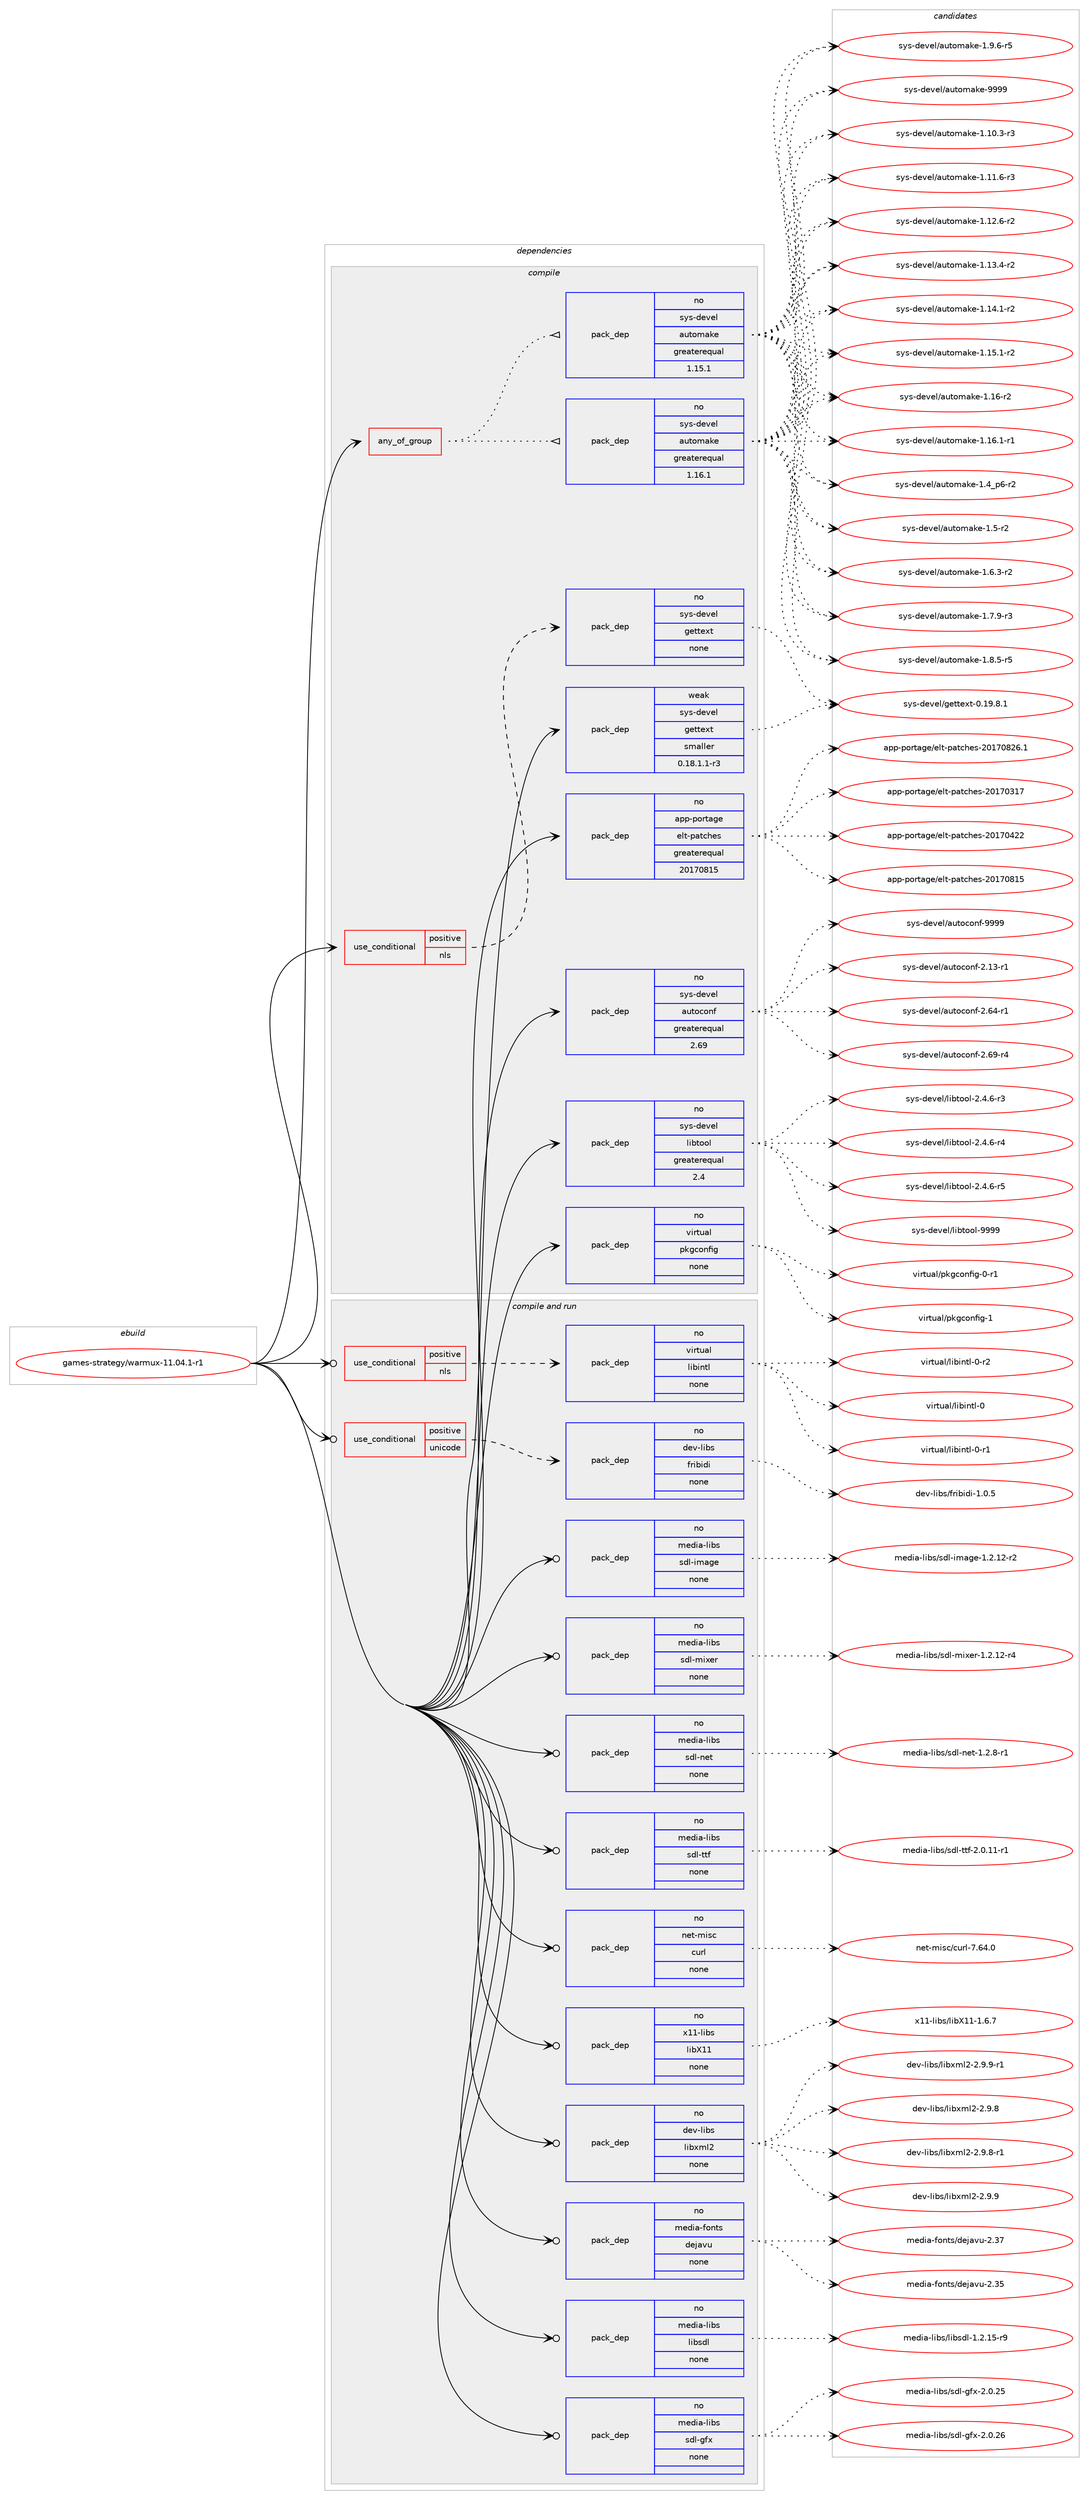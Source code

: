 digraph prolog {

# *************
# Graph options
# *************

newrank=true;
concentrate=true;
compound=true;
graph [rankdir=LR,fontname=Helvetica,fontsize=10,ranksep=1.5];#, ranksep=2.5, nodesep=0.2];
edge  [arrowhead=vee];
node  [fontname=Helvetica,fontsize=10];

# **********
# The ebuild
# **********

subgraph cluster_leftcol {
color=gray;
rank=same;
label=<<i>ebuild</i>>;
id [label="games-strategy/warmux-11.04.1-r1", color=red, width=4, href="../games-strategy/warmux-11.04.1-r1.svg"];
}

# ****************
# The dependencies
# ****************

subgraph cluster_midcol {
color=gray;
label=<<i>dependencies</i>>;
subgraph cluster_compile {
fillcolor="#eeeeee";
style=filled;
label=<<i>compile</i>>;
subgraph any23507 {
dependency1561812 [label=<<TABLE BORDER="0" CELLBORDER="1" CELLSPACING="0" CELLPADDING="4"><TR><TD CELLPADDING="10">any_of_group</TD></TR></TABLE>>, shape=none, color=red];subgraph pack1110450 {
dependency1561813 [label=<<TABLE BORDER="0" CELLBORDER="1" CELLSPACING="0" CELLPADDING="4" WIDTH="220"><TR><TD ROWSPAN="6" CELLPADDING="30">pack_dep</TD></TR><TR><TD WIDTH="110">no</TD></TR><TR><TD>sys-devel</TD></TR><TR><TD>automake</TD></TR><TR><TD>greaterequal</TD></TR><TR><TD>1.16.1</TD></TR></TABLE>>, shape=none, color=blue];
}
dependency1561812:e -> dependency1561813:w [weight=20,style="dotted",arrowhead="oinv"];
subgraph pack1110451 {
dependency1561814 [label=<<TABLE BORDER="0" CELLBORDER="1" CELLSPACING="0" CELLPADDING="4" WIDTH="220"><TR><TD ROWSPAN="6" CELLPADDING="30">pack_dep</TD></TR><TR><TD WIDTH="110">no</TD></TR><TR><TD>sys-devel</TD></TR><TR><TD>automake</TD></TR><TR><TD>greaterequal</TD></TR><TR><TD>1.15.1</TD></TR></TABLE>>, shape=none, color=blue];
}
dependency1561812:e -> dependency1561814:w [weight=20,style="dotted",arrowhead="oinv"];
}
id:e -> dependency1561812:w [weight=20,style="solid",arrowhead="vee"];
subgraph cond427260 {
dependency1561815 [label=<<TABLE BORDER="0" CELLBORDER="1" CELLSPACING="0" CELLPADDING="4"><TR><TD ROWSPAN="3" CELLPADDING="10">use_conditional</TD></TR><TR><TD>positive</TD></TR><TR><TD>nls</TD></TR></TABLE>>, shape=none, color=red];
subgraph pack1110452 {
dependency1561816 [label=<<TABLE BORDER="0" CELLBORDER="1" CELLSPACING="0" CELLPADDING="4" WIDTH="220"><TR><TD ROWSPAN="6" CELLPADDING="30">pack_dep</TD></TR><TR><TD WIDTH="110">no</TD></TR><TR><TD>sys-devel</TD></TR><TR><TD>gettext</TD></TR><TR><TD>none</TD></TR><TR><TD></TD></TR></TABLE>>, shape=none, color=blue];
}
dependency1561815:e -> dependency1561816:w [weight=20,style="dashed",arrowhead="vee"];
}
id:e -> dependency1561815:w [weight=20,style="solid",arrowhead="vee"];
subgraph pack1110453 {
dependency1561817 [label=<<TABLE BORDER="0" CELLBORDER="1" CELLSPACING="0" CELLPADDING="4" WIDTH="220"><TR><TD ROWSPAN="6" CELLPADDING="30">pack_dep</TD></TR><TR><TD WIDTH="110">no</TD></TR><TR><TD>app-portage</TD></TR><TR><TD>elt-patches</TD></TR><TR><TD>greaterequal</TD></TR><TR><TD>20170815</TD></TR></TABLE>>, shape=none, color=blue];
}
id:e -> dependency1561817:w [weight=20,style="solid",arrowhead="vee"];
subgraph pack1110454 {
dependency1561818 [label=<<TABLE BORDER="0" CELLBORDER="1" CELLSPACING="0" CELLPADDING="4" WIDTH="220"><TR><TD ROWSPAN="6" CELLPADDING="30">pack_dep</TD></TR><TR><TD WIDTH="110">no</TD></TR><TR><TD>sys-devel</TD></TR><TR><TD>autoconf</TD></TR><TR><TD>greaterequal</TD></TR><TR><TD>2.69</TD></TR></TABLE>>, shape=none, color=blue];
}
id:e -> dependency1561818:w [weight=20,style="solid",arrowhead="vee"];
subgraph pack1110455 {
dependency1561819 [label=<<TABLE BORDER="0" CELLBORDER="1" CELLSPACING="0" CELLPADDING="4" WIDTH="220"><TR><TD ROWSPAN="6" CELLPADDING="30">pack_dep</TD></TR><TR><TD WIDTH="110">no</TD></TR><TR><TD>sys-devel</TD></TR><TR><TD>libtool</TD></TR><TR><TD>greaterequal</TD></TR><TR><TD>2.4</TD></TR></TABLE>>, shape=none, color=blue];
}
id:e -> dependency1561819:w [weight=20,style="solid",arrowhead="vee"];
subgraph pack1110456 {
dependency1561820 [label=<<TABLE BORDER="0" CELLBORDER="1" CELLSPACING="0" CELLPADDING="4" WIDTH="220"><TR><TD ROWSPAN="6" CELLPADDING="30">pack_dep</TD></TR><TR><TD WIDTH="110">no</TD></TR><TR><TD>virtual</TD></TR><TR><TD>pkgconfig</TD></TR><TR><TD>none</TD></TR><TR><TD></TD></TR></TABLE>>, shape=none, color=blue];
}
id:e -> dependency1561820:w [weight=20,style="solid",arrowhead="vee"];
subgraph pack1110457 {
dependency1561821 [label=<<TABLE BORDER="0" CELLBORDER="1" CELLSPACING="0" CELLPADDING="4" WIDTH="220"><TR><TD ROWSPAN="6" CELLPADDING="30">pack_dep</TD></TR><TR><TD WIDTH="110">weak</TD></TR><TR><TD>sys-devel</TD></TR><TR><TD>gettext</TD></TR><TR><TD>smaller</TD></TR><TR><TD>0.18.1.1-r3</TD></TR></TABLE>>, shape=none, color=blue];
}
id:e -> dependency1561821:w [weight=20,style="solid",arrowhead="vee"];
}
subgraph cluster_compileandrun {
fillcolor="#eeeeee";
style=filled;
label=<<i>compile and run</i>>;
subgraph cond427261 {
dependency1561822 [label=<<TABLE BORDER="0" CELLBORDER="1" CELLSPACING="0" CELLPADDING="4"><TR><TD ROWSPAN="3" CELLPADDING="10">use_conditional</TD></TR><TR><TD>positive</TD></TR><TR><TD>nls</TD></TR></TABLE>>, shape=none, color=red];
subgraph pack1110458 {
dependency1561823 [label=<<TABLE BORDER="0" CELLBORDER="1" CELLSPACING="0" CELLPADDING="4" WIDTH="220"><TR><TD ROWSPAN="6" CELLPADDING="30">pack_dep</TD></TR><TR><TD WIDTH="110">no</TD></TR><TR><TD>virtual</TD></TR><TR><TD>libintl</TD></TR><TR><TD>none</TD></TR><TR><TD></TD></TR></TABLE>>, shape=none, color=blue];
}
dependency1561822:e -> dependency1561823:w [weight=20,style="dashed",arrowhead="vee"];
}
id:e -> dependency1561822:w [weight=20,style="solid",arrowhead="odotvee"];
subgraph cond427262 {
dependency1561824 [label=<<TABLE BORDER="0" CELLBORDER="1" CELLSPACING="0" CELLPADDING="4"><TR><TD ROWSPAN="3" CELLPADDING="10">use_conditional</TD></TR><TR><TD>positive</TD></TR><TR><TD>unicode</TD></TR></TABLE>>, shape=none, color=red];
subgraph pack1110459 {
dependency1561825 [label=<<TABLE BORDER="0" CELLBORDER="1" CELLSPACING="0" CELLPADDING="4" WIDTH="220"><TR><TD ROWSPAN="6" CELLPADDING="30">pack_dep</TD></TR><TR><TD WIDTH="110">no</TD></TR><TR><TD>dev-libs</TD></TR><TR><TD>fribidi</TD></TR><TR><TD>none</TD></TR><TR><TD></TD></TR></TABLE>>, shape=none, color=blue];
}
dependency1561824:e -> dependency1561825:w [weight=20,style="dashed",arrowhead="vee"];
}
id:e -> dependency1561824:w [weight=20,style="solid",arrowhead="odotvee"];
subgraph pack1110460 {
dependency1561826 [label=<<TABLE BORDER="0" CELLBORDER="1" CELLSPACING="0" CELLPADDING="4" WIDTH="220"><TR><TD ROWSPAN="6" CELLPADDING="30">pack_dep</TD></TR><TR><TD WIDTH="110">no</TD></TR><TR><TD>dev-libs</TD></TR><TR><TD>libxml2</TD></TR><TR><TD>none</TD></TR><TR><TD></TD></TR></TABLE>>, shape=none, color=blue];
}
id:e -> dependency1561826:w [weight=20,style="solid",arrowhead="odotvee"];
subgraph pack1110461 {
dependency1561827 [label=<<TABLE BORDER="0" CELLBORDER="1" CELLSPACING="0" CELLPADDING="4" WIDTH="220"><TR><TD ROWSPAN="6" CELLPADDING="30">pack_dep</TD></TR><TR><TD WIDTH="110">no</TD></TR><TR><TD>media-fonts</TD></TR><TR><TD>dejavu</TD></TR><TR><TD>none</TD></TR><TR><TD></TD></TR></TABLE>>, shape=none, color=blue];
}
id:e -> dependency1561827:w [weight=20,style="solid",arrowhead="odotvee"];
subgraph pack1110462 {
dependency1561828 [label=<<TABLE BORDER="0" CELLBORDER="1" CELLSPACING="0" CELLPADDING="4" WIDTH="220"><TR><TD ROWSPAN="6" CELLPADDING="30">pack_dep</TD></TR><TR><TD WIDTH="110">no</TD></TR><TR><TD>media-libs</TD></TR><TR><TD>libsdl</TD></TR><TR><TD>none</TD></TR><TR><TD></TD></TR></TABLE>>, shape=none, color=blue];
}
id:e -> dependency1561828:w [weight=20,style="solid",arrowhead="odotvee"];
subgraph pack1110463 {
dependency1561829 [label=<<TABLE BORDER="0" CELLBORDER="1" CELLSPACING="0" CELLPADDING="4" WIDTH="220"><TR><TD ROWSPAN="6" CELLPADDING="30">pack_dep</TD></TR><TR><TD WIDTH="110">no</TD></TR><TR><TD>media-libs</TD></TR><TR><TD>sdl-gfx</TD></TR><TR><TD>none</TD></TR><TR><TD></TD></TR></TABLE>>, shape=none, color=blue];
}
id:e -> dependency1561829:w [weight=20,style="solid",arrowhead="odotvee"];
subgraph pack1110464 {
dependency1561830 [label=<<TABLE BORDER="0" CELLBORDER="1" CELLSPACING="0" CELLPADDING="4" WIDTH="220"><TR><TD ROWSPAN="6" CELLPADDING="30">pack_dep</TD></TR><TR><TD WIDTH="110">no</TD></TR><TR><TD>media-libs</TD></TR><TR><TD>sdl-image</TD></TR><TR><TD>none</TD></TR><TR><TD></TD></TR></TABLE>>, shape=none, color=blue];
}
id:e -> dependency1561830:w [weight=20,style="solid",arrowhead="odotvee"];
subgraph pack1110465 {
dependency1561831 [label=<<TABLE BORDER="0" CELLBORDER="1" CELLSPACING="0" CELLPADDING="4" WIDTH="220"><TR><TD ROWSPAN="6" CELLPADDING="30">pack_dep</TD></TR><TR><TD WIDTH="110">no</TD></TR><TR><TD>media-libs</TD></TR><TR><TD>sdl-mixer</TD></TR><TR><TD>none</TD></TR><TR><TD></TD></TR></TABLE>>, shape=none, color=blue];
}
id:e -> dependency1561831:w [weight=20,style="solid",arrowhead="odotvee"];
subgraph pack1110466 {
dependency1561832 [label=<<TABLE BORDER="0" CELLBORDER="1" CELLSPACING="0" CELLPADDING="4" WIDTH="220"><TR><TD ROWSPAN="6" CELLPADDING="30">pack_dep</TD></TR><TR><TD WIDTH="110">no</TD></TR><TR><TD>media-libs</TD></TR><TR><TD>sdl-net</TD></TR><TR><TD>none</TD></TR><TR><TD></TD></TR></TABLE>>, shape=none, color=blue];
}
id:e -> dependency1561832:w [weight=20,style="solid",arrowhead="odotvee"];
subgraph pack1110467 {
dependency1561833 [label=<<TABLE BORDER="0" CELLBORDER="1" CELLSPACING="0" CELLPADDING="4" WIDTH="220"><TR><TD ROWSPAN="6" CELLPADDING="30">pack_dep</TD></TR><TR><TD WIDTH="110">no</TD></TR><TR><TD>media-libs</TD></TR><TR><TD>sdl-ttf</TD></TR><TR><TD>none</TD></TR><TR><TD></TD></TR></TABLE>>, shape=none, color=blue];
}
id:e -> dependency1561833:w [weight=20,style="solid",arrowhead="odotvee"];
subgraph pack1110468 {
dependency1561834 [label=<<TABLE BORDER="0" CELLBORDER="1" CELLSPACING="0" CELLPADDING="4" WIDTH="220"><TR><TD ROWSPAN="6" CELLPADDING="30">pack_dep</TD></TR><TR><TD WIDTH="110">no</TD></TR><TR><TD>net-misc</TD></TR><TR><TD>curl</TD></TR><TR><TD>none</TD></TR><TR><TD></TD></TR></TABLE>>, shape=none, color=blue];
}
id:e -> dependency1561834:w [weight=20,style="solid",arrowhead="odotvee"];
subgraph pack1110469 {
dependency1561835 [label=<<TABLE BORDER="0" CELLBORDER="1" CELLSPACING="0" CELLPADDING="4" WIDTH="220"><TR><TD ROWSPAN="6" CELLPADDING="30">pack_dep</TD></TR><TR><TD WIDTH="110">no</TD></TR><TR><TD>x11-libs</TD></TR><TR><TD>libX11</TD></TR><TR><TD>none</TD></TR><TR><TD></TD></TR></TABLE>>, shape=none, color=blue];
}
id:e -> dependency1561835:w [weight=20,style="solid",arrowhead="odotvee"];
}
subgraph cluster_run {
fillcolor="#eeeeee";
style=filled;
label=<<i>run</i>>;
}
}

# **************
# The candidates
# **************

subgraph cluster_choices {
rank=same;
color=gray;
label=<<i>candidates</i>>;

subgraph choice1110450 {
color=black;
nodesep=1;
choice11512111545100101118101108479711711611110997107101454946494846514511451 [label="sys-devel/automake-1.10.3-r3", color=red, width=4,href="../sys-devel/automake-1.10.3-r3.svg"];
choice11512111545100101118101108479711711611110997107101454946494946544511451 [label="sys-devel/automake-1.11.6-r3", color=red, width=4,href="../sys-devel/automake-1.11.6-r3.svg"];
choice11512111545100101118101108479711711611110997107101454946495046544511450 [label="sys-devel/automake-1.12.6-r2", color=red, width=4,href="../sys-devel/automake-1.12.6-r2.svg"];
choice11512111545100101118101108479711711611110997107101454946495146524511450 [label="sys-devel/automake-1.13.4-r2", color=red, width=4,href="../sys-devel/automake-1.13.4-r2.svg"];
choice11512111545100101118101108479711711611110997107101454946495246494511450 [label="sys-devel/automake-1.14.1-r2", color=red, width=4,href="../sys-devel/automake-1.14.1-r2.svg"];
choice11512111545100101118101108479711711611110997107101454946495346494511450 [label="sys-devel/automake-1.15.1-r2", color=red, width=4,href="../sys-devel/automake-1.15.1-r2.svg"];
choice1151211154510010111810110847971171161111099710710145494649544511450 [label="sys-devel/automake-1.16-r2", color=red, width=4,href="../sys-devel/automake-1.16-r2.svg"];
choice11512111545100101118101108479711711611110997107101454946495446494511449 [label="sys-devel/automake-1.16.1-r1", color=red, width=4,href="../sys-devel/automake-1.16.1-r1.svg"];
choice115121115451001011181011084797117116111109971071014549465295112544511450 [label="sys-devel/automake-1.4_p6-r2", color=red, width=4,href="../sys-devel/automake-1.4_p6-r2.svg"];
choice11512111545100101118101108479711711611110997107101454946534511450 [label="sys-devel/automake-1.5-r2", color=red, width=4,href="../sys-devel/automake-1.5-r2.svg"];
choice115121115451001011181011084797117116111109971071014549465446514511450 [label="sys-devel/automake-1.6.3-r2", color=red, width=4,href="../sys-devel/automake-1.6.3-r2.svg"];
choice115121115451001011181011084797117116111109971071014549465546574511451 [label="sys-devel/automake-1.7.9-r3", color=red, width=4,href="../sys-devel/automake-1.7.9-r3.svg"];
choice115121115451001011181011084797117116111109971071014549465646534511453 [label="sys-devel/automake-1.8.5-r5", color=red, width=4,href="../sys-devel/automake-1.8.5-r5.svg"];
choice115121115451001011181011084797117116111109971071014549465746544511453 [label="sys-devel/automake-1.9.6-r5", color=red, width=4,href="../sys-devel/automake-1.9.6-r5.svg"];
choice115121115451001011181011084797117116111109971071014557575757 [label="sys-devel/automake-9999", color=red, width=4,href="../sys-devel/automake-9999.svg"];
dependency1561813:e -> choice11512111545100101118101108479711711611110997107101454946494846514511451:w [style=dotted,weight="100"];
dependency1561813:e -> choice11512111545100101118101108479711711611110997107101454946494946544511451:w [style=dotted,weight="100"];
dependency1561813:e -> choice11512111545100101118101108479711711611110997107101454946495046544511450:w [style=dotted,weight="100"];
dependency1561813:e -> choice11512111545100101118101108479711711611110997107101454946495146524511450:w [style=dotted,weight="100"];
dependency1561813:e -> choice11512111545100101118101108479711711611110997107101454946495246494511450:w [style=dotted,weight="100"];
dependency1561813:e -> choice11512111545100101118101108479711711611110997107101454946495346494511450:w [style=dotted,weight="100"];
dependency1561813:e -> choice1151211154510010111810110847971171161111099710710145494649544511450:w [style=dotted,weight="100"];
dependency1561813:e -> choice11512111545100101118101108479711711611110997107101454946495446494511449:w [style=dotted,weight="100"];
dependency1561813:e -> choice115121115451001011181011084797117116111109971071014549465295112544511450:w [style=dotted,weight="100"];
dependency1561813:e -> choice11512111545100101118101108479711711611110997107101454946534511450:w [style=dotted,weight="100"];
dependency1561813:e -> choice115121115451001011181011084797117116111109971071014549465446514511450:w [style=dotted,weight="100"];
dependency1561813:e -> choice115121115451001011181011084797117116111109971071014549465546574511451:w [style=dotted,weight="100"];
dependency1561813:e -> choice115121115451001011181011084797117116111109971071014549465646534511453:w [style=dotted,weight="100"];
dependency1561813:e -> choice115121115451001011181011084797117116111109971071014549465746544511453:w [style=dotted,weight="100"];
dependency1561813:e -> choice115121115451001011181011084797117116111109971071014557575757:w [style=dotted,weight="100"];
}
subgraph choice1110451 {
color=black;
nodesep=1;
choice11512111545100101118101108479711711611110997107101454946494846514511451 [label="sys-devel/automake-1.10.3-r3", color=red, width=4,href="../sys-devel/automake-1.10.3-r3.svg"];
choice11512111545100101118101108479711711611110997107101454946494946544511451 [label="sys-devel/automake-1.11.6-r3", color=red, width=4,href="../sys-devel/automake-1.11.6-r3.svg"];
choice11512111545100101118101108479711711611110997107101454946495046544511450 [label="sys-devel/automake-1.12.6-r2", color=red, width=4,href="../sys-devel/automake-1.12.6-r2.svg"];
choice11512111545100101118101108479711711611110997107101454946495146524511450 [label="sys-devel/automake-1.13.4-r2", color=red, width=4,href="../sys-devel/automake-1.13.4-r2.svg"];
choice11512111545100101118101108479711711611110997107101454946495246494511450 [label="sys-devel/automake-1.14.1-r2", color=red, width=4,href="../sys-devel/automake-1.14.1-r2.svg"];
choice11512111545100101118101108479711711611110997107101454946495346494511450 [label="sys-devel/automake-1.15.1-r2", color=red, width=4,href="../sys-devel/automake-1.15.1-r2.svg"];
choice1151211154510010111810110847971171161111099710710145494649544511450 [label="sys-devel/automake-1.16-r2", color=red, width=4,href="../sys-devel/automake-1.16-r2.svg"];
choice11512111545100101118101108479711711611110997107101454946495446494511449 [label="sys-devel/automake-1.16.1-r1", color=red, width=4,href="../sys-devel/automake-1.16.1-r1.svg"];
choice115121115451001011181011084797117116111109971071014549465295112544511450 [label="sys-devel/automake-1.4_p6-r2", color=red, width=4,href="../sys-devel/automake-1.4_p6-r2.svg"];
choice11512111545100101118101108479711711611110997107101454946534511450 [label="sys-devel/automake-1.5-r2", color=red, width=4,href="../sys-devel/automake-1.5-r2.svg"];
choice115121115451001011181011084797117116111109971071014549465446514511450 [label="sys-devel/automake-1.6.3-r2", color=red, width=4,href="../sys-devel/automake-1.6.3-r2.svg"];
choice115121115451001011181011084797117116111109971071014549465546574511451 [label="sys-devel/automake-1.7.9-r3", color=red, width=4,href="../sys-devel/automake-1.7.9-r3.svg"];
choice115121115451001011181011084797117116111109971071014549465646534511453 [label="sys-devel/automake-1.8.5-r5", color=red, width=4,href="../sys-devel/automake-1.8.5-r5.svg"];
choice115121115451001011181011084797117116111109971071014549465746544511453 [label="sys-devel/automake-1.9.6-r5", color=red, width=4,href="../sys-devel/automake-1.9.6-r5.svg"];
choice115121115451001011181011084797117116111109971071014557575757 [label="sys-devel/automake-9999", color=red, width=4,href="../sys-devel/automake-9999.svg"];
dependency1561814:e -> choice11512111545100101118101108479711711611110997107101454946494846514511451:w [style=dotted,weight="100"];
dependency1561814:e -> choice11512111545100101118101108479711711611110997107101454946494946544511451:w [style=dotted,weight="100"];
dependency1561814:e -> choice11512111545100101118101108479711711611110997107101454946495046544511450:w [style=dotted,weight="100"];
dependency1561814:e -> choice11512111545100101118101108479711711611110997107101454946495146524511450:w [style=dotted,weight="100"];
dependency1561814:e -> choice11512111545100101118101108479711711611110997107101454946495246494511450:w [style=dotted,weight="100"];
dependency1561814:e -> choice11512111545100101118101108479711711611110997107101454946495346494511450:w [style=dotted,weight="100"];
dependency1561814:e -> choice1151211154510010111810110847971171161111099710710145494649544511450:w [style=dotted,weight="100"];
dependency1561814:e -> choice11512111545100101118101108479711711611110997107101454946495446494511449:w [style=dotted,weight="100"];
dependency1561814:e -> choice115121115451001011181011084797117116111109971071014549465295112544511450:w [style=dotted,weight="100"];
dependency1561814:e -> choice11512111545100101118101108479711711611110997107101454946534511450:w [style=dotted,weight="100"];
dependency1561814:e -> choice115121115451001011181011084797117116111109971071014549465446514511450:w [style=dotted,weight="100"];
dependency1561814:e -> choice115121115451001011181011084797117116111109971071014549465546574511451:w [style=dotted,weight="100"];
dependency1561814:e -> choice115121115451001011181011084797117116111109971071014549465646534511453:w [style=dotted,weight="100"];
dependency1561814:e -> choice115121115451001011181011084797117116111109971071014549465746544511453:w [style=dotted,weight="100"];
dependency1561814:e -> choice115121115451001011181011084797117116111109971071014557575757:w [style=dotted,weight="100"];
}
subgraph choice1110452 {
color=black;
nodesep=1;
choice1151211154510010111810110847103101116116101120116454846495746564649 [label="sys-devel/gettext-0.19.8.1", color=red, width=4,href="../sys-devel/gettext-0.19.8.1.svg"];
dependency1561816:e -> choice1151211154510010111810110847103101116116101120116454846495746564649:w [style=dotted,weight="100"];
}
subgraph choice1110453 {
color=black;
nodesep=1;
choice97112112451121111141169710310147101108116451129711699104101115455048495548514955 [label="app-portage/elt-patches-20170317", color=red, width=4,href="../app-portage/elt-patches-20170317.svg"];
choice97112112451121111141169710310147101108116451129711699104101115455048495548525050 [label="app-portage/elt-patches-20170422", color=red, width=4,href="../app-portage/elt-patches-20170422.svg"];
choice97112112451121111141169710310147101108116451129711699104101115455048495548564953 [label="app-portage/elt-patches-20170815", color=red, width=4,href="../app-portage/elt-patches-20170815.svg"];
choice971121124511211111411697103101471011081164511297116991041011154550484955485650544649 [label="app-portage/elt-patches-20170826.1", color=red, width=4,href="../app-portage/elt-patches-20170826.1.svg"];
dependency1561817:e -> choice97112112451121111141169710310147101108116451129711699104101115455048495548514955:w [style=dotted,weight="100"];
dependency1561817:e -> choice97112112451121111141169710310147101108116451129711699104101115455048495548525050:w [style=dotted,weight="100"];
dependency1561817:e -> choice97112112451121111141169710310147101108116451129711699104101115455048495548564953:w [style=dotted,weight="100"];
dependency1561817:e -> choice971121124511211111411697103101471011081164511297116991041011154550484955485650544649:w [style=dotted,weight="100"];
}
subgraph choice1110454 {
color=black;
nodesep=1;
choice1151211154510010111810110847971171161119911111010245504649514511449 [label="sys-devel/autoconf-2.13-r1", color=red, width=4,href="../sys-devel/autoconf-2.13-r1.svg"];
choice1151211154510010111810110847971171161119911111010245504654524511449 [label="sys-devel/autoconf-2.64-r1", color=red, width=4,href="../sys-devel/autoconf-2.64-r1.svg"];
choice1151211154510010111810110847971171161119911111010245504654574511452 [label="sys-devel/autoconf-2.69-r4", color=red, width=4,href="../sys-devel/autoconf-2.69-r4.svg"];
choice115121115451001011181011084797117116111991111101024557575757 [label="sys-devel/autoconf-9999", color=red, width=4,href="../sys-devel/autoconf-9999.svg"];
dependency1561818:e -> choice1151211154510010111810110847971171161119911111010245504649514511449:w [style=dotted,weight="100"];
dependency1561818:e -> choice1151211154510010111810110847971171161119911111010245504654524511449:w [style=dotted,weight="100"];
dependency1561818:e -> choice1151211154510010111810110847971171161119911111010245504654574511452:w [style=dotted,weight="100"];
dependency1561818:e -> choice115121115451001011181011084797117116111991111101024557575757:w [style=dotted,weight="100"];
}
subgraph choice1110455 {
color=black;
nodesep=1;
choice1151211154510010111810110847108105981161111111084550465246544511451 [label="sys-devel/libtool-2.4.6-r3", color=red, width=4,href="../sys-devel/libtool-2.4.6-r3.svg"];
choice1151211154510010111810110847108105981161111111084550465246544511452 [label="sys-devel/libtool-2.4.6-r4", color=red, width=4,href="../sys-devel/libtool-2.4.6-r4.svg"];
choice1151211154510010111810110847108105981161111111084550465246544511453 [label="sys-devel/libtool-2.4.6-r5", color=red, width=4,href="../sys-devel/libtool-2.4.6-r5.svg"];
choice1151211154510010111810110847108105981161111111084557575757 [label="sys-devel/libtool-9999", color=red, width=4,href="../sys-devel/libtool-9999.svg"];
dependency1561819:e -> choice1151211154510010111810110847108105981161111111084550465246544511451:w [style=dotted,weight="100"];
dependency1561819:e -> choice1151211154510010111810110847108105981161111111084550465246544511452:w [style=dotted,weight="100"];
dependency1561819:e -> choice1151211154510010111810110847108105981161111111084550465246544511453:w [style=dotted,weight="100"];
dependency1561819:e -> choice1151211154510010111810110847108105981161111111084557575757:w [style=dotted,weight="100"];
}
subgraph choice1110456 {
color=black;
nodesep=1;
choice11810511411611797108471121071039911111010210510345484511449 [label="virtual/pkgconfig-0-r1", color=red, width=4,href="../virtual/pkgconfig-0-r1.svg"];
choice1181051141161179710847112107103991111101021051034549 [label="virtual/pkgconfig-1", color=red, width=4,href="../virtual/pkgconfig-1.svg"];
dependency1561820:e -> choice11810511411611797108471121071039911111010210510345484511449:w [style=dotted,weight="100"];
dependency1561820:e -> choice1181051141161179710847112107103991111101021051034549:w [style=dotted,weight="100"];
}
subgraph choice1110457 {
color=black;
nodesep=1;
choice1151211154510010111810110847103101116116101120116454846495746564649 [label="sys-devel/gettext-0.19.8.1", color=red, width=4,href="../sys-devel/gettext-0.19.8.1.svg"];
dependency1561821:e -> choice1151211154510010111810110847103101116116101120116454846495746564649:w [style=dotted,weight="100"];
}
subgraph choice1110458 {
color=black;
nodesep=1;
choice1181051141161179710847108105981051101161084548 [label="virtual/libintl-0", color=red, width=4,href="../virtual/libintl-0.svg"];
choice11810511411611797108471081059810511011610845484511449 [label="virtual/libintl-0-r1", color=red, width=4,href="../virtual/libintl-0-r1.svg"];
choice11810511411611797108471081059810511011610845484511450 [label="virtual/libintl-0-r2", color=red, width=4,href="../virtual/libintl-0-r2.svg"];
dependency1561823:e -> choice1181051141161179710847108105981051101161084548:w [style=dotted,weight="100"];
dependency1561823:e -> choice11810511411611797108471081059810511011610845484511449:w [style=dotted,weight="100"];
dependency1561823:e -> choice11810511411611797108471081059810511011610845484511450:w [style=dotted,weight="100"];
}
subgraph choice1110459 {
color=black;
nodesep=1;
choice10010111845108105981154710211410598105100105454946484653 [label="dev-libs/fribidi-1.0.5", color=red, width=4,href="../dev-libs/fribidi-1.0.5.svg"];
dependency1561825:e -> choice10010111845108105981154710211410598105100105454946484653:w [style=dotted,weight="100"];
}
subgraph choice1110460 {
color=black;
nodesep=1;
choice1001011184510810598115471081059812010910850455046574656 [label="dev-libs/libxml2-2.9.8", color=red, width=4,href="../dev-libs/libxml2-2.9.8.svg"];
choice10010111845108105981154710810598120109108504550465746564511449 [label="dev-libs/libxml2-2.9.8-r1", color=red, width=4,href="../dev-libs/libxml2-2.9.8-r1.svg"];
choice1001011184510810598115471081059812010910850455046574657 [label="dev-libs/libxml2-2.9.9", color=red, width=4,href="../dev-libs/libxml2-2.9.9.svg"];
choice10010111845108105981154710810598120109108504550465746574511449 [label="dev-libs/libxml2-2.9.9-r1", color=red, width=4,href="../dev-libs/libxml2-2.9.9-r1.svg"];
dependency1561826:e -> choice1001011184510810598115471081059812010910850455046574656:w [style=dotted,weight="100"];
dependency1561826:e -> choice10010111845108105981154710810598120109108504550465746564511449:w [style=dotted,weight="100"];
dependency1561826:e -> choice1001011184510810598115471081059812010910850455046574657:w [style=dotted,weight="100"];
dependency1561826:e -> choice10010111845108105981154710810598120109108504550465746574511449:w [style=dotted,weight="100"];
}
subgraph choice1110461 {
color=black;
nodesep=1;
choice109101100105974510211111011611547100101106971181174550465153 [label="media-fonts/dejavu-2.35", color=red, width=4,href="../media-fonts/dejavu-2.35.svg"];
choice109101100105974510211111011611547100101106971181174550465155 [label="media-fonts/dejavu-2.37", color=red, width=4,href="../media-fonts/dejavu-2.37.svg"];
dependency1561827:e -> choice109101100105974510211111011611547100101106971181174550465153:w [style=dotted,weight="100"];
dependency1561827:e -> choice109101100105974510211111011611547100101106971181174550465155:w [style=dotted,weight="100"];
}
subgraph choice1110462 {
color=black;
nodesep=1;
choice1091011001059745108105981154710810598115100108454946504649534511457 [label="media-libs/libsdl-1.2.15-r9", color=red, width=4,href="../media-libs/libsdl-1.2.15-r9.svg"];
dependency1561828:e -> choice1091011001059745108105981154710810598115100108454946504649534511457:w [style=dotted,weight="100"];
}
subgraph choice1110463 {
color=black;
nodesep=1;
choice109101100105974510810598115471151001084510310212045504648465053 [label="media-libs/sdl-gfx-2.0.25", color=red, width=4,href="../media-libs/sdl-gfx-2.0.25.svg"];
choice109101100105974510810598115471151001084510310212045504648465054 [label="media-libs/sdl-gfx-2.0.26", color=red, width=4,href="../media-libs/sdl-gfx-2.0.26.svg"];
dependency1561829:e -> choice109101100105974510810598115471151001084510310212045504648465053:w [style=dotted,weight="100"];
dependency1561829:e -> choice109101100105974510810598115471151001084510310212045504648465054:w [style=dotted,weight="100"];
}
subgraph choice1110464 {
color=black;
nodesep=1;
choice109101100105974510810598115471151001084510510997103101454946504649504511450 [label="media-libs/sdl-image-1.2.12-r2", color=red, width=4,href="../media-libs/sdl-image-1.2.12-r2.svg"];
dependency1561830:e -> choice109101100105974510810598115471151001084510510997103101454946504649504511450:w [style=dotted,weight="100"];
}
subgraph choice1110465 {
color=black;
nodesep=1;
choice1091011001059745108105981154711510010845109105120101114454946504649504511452 [label="media-libs/sdl-mixer-1.2.12-r4", color=red, width=4,href="../media-libs/sdl-mixer-1.2.12-r4.svg"];
dependency1561831:e -> choice1091011001059745108105981154711510010845109105120101114454946504649504511452:w [style=dotted,weight="100"];
}
subgraph choice1110466 {
color=black;
nodesep=1;
choice10910110010597451081059811547115100108451101011164549465046564511449 [label="media-libs/sdl-net-1.2.8-r1", color=red, width=4,href="../media-libs/sdl-net-1.2.8-r1.svg"];
dependency1561832:e -> choice10910110010597451081059811547115100108451101011164549465046564511449:w [style=dotted,weight="100"];
}
subgraph choice1110467 {
color=black;
nodesep=1;
choice1091011001059745108105981154711510010845116116102455046484649494511449 [label="media-libs/sdl-ttf-2.0.11-r1", color=red, width=4,href="../media-libs/sdl-ttf-2.0.11-r1.svg"];
dependency1561833:e -> choice1091011001059745108105981154711510010845116116102455046484649494511449:w [style=dotted,weight="100"];
}
subgraph choice1110468 {
color=black;
nodesep=1;
choice1101011164510910511599479911711410845554654524648 [label="net-misc/curl-7.64.0", color=red, width=4,href="../net-misc/curl-7.64.0.svg"];
dependency1561834:e -> choice1101011164510910511599479911711410845554654524648:w [style=dotted,weight="100"];
}
subgraph choice1110469 {
color=black;
nodesep=1;
choice120494945108105981154710810598884949454946544655 [label="x11-libs/libX11-1.6.7", color=red, width=4,href="../x11-libs/libX11-1.6.7.svg"];
dependency1561835:e -> choice120494945108105981154710810598884949454946544655:w [style=dotted,weight="100"];
}
}

}
